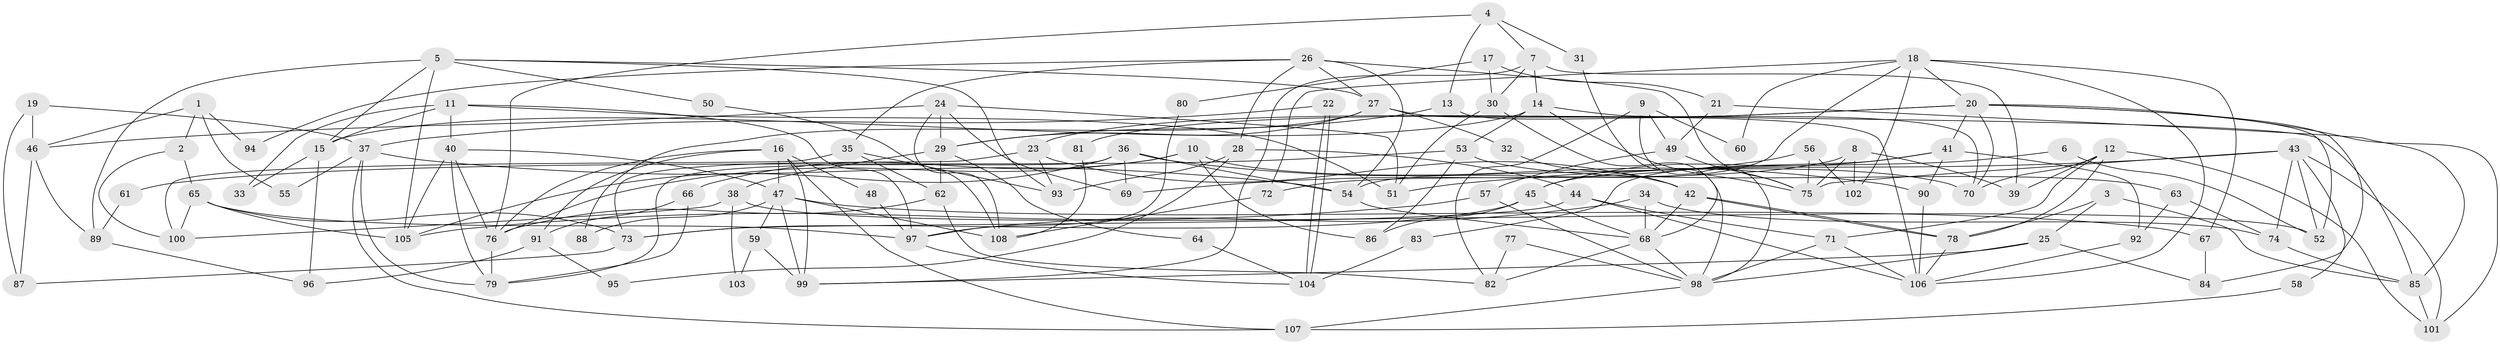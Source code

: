 // coarse degree distribution, {15: 0.018518518518518517, 5: 0.12962962962962962, 11: 0.07407407407407407, 6: 0.14814814814814814, 9: 0.037037037037037035, 7: 0.018518518518518517, 3: 0.18518518518518517, 2: 0.18518518518518517, 8: 0.018518518518518517, 4: 0.12962962962962962, 12: 0.018518518518518517, 14: 0.018518518518518517, 1: 0.018518518518518517}
// Generated by graph-tools (version 1.1) at 2025/51/03/04/25 22:51:08]
// undirected, 108 vertices, 216 edges
graph export_dot {
  node [color=gray90,style=filled];
  1;
  2;
  3;
  4;
  5;
  6;
  7;
  8;
  9;
  10;
  11;
  12;
  13;
  14;
  15;
  16;
  17;
  18;
  19;
  20;
  21;
  22;
  23;
  24;
  25;
  26;
  27;
  28;
  29;
  30;
  31;
  32;
  33;
  34;
  35;
  36;
  37;
  38;
  39;
  40;
  41;
  42;
  43;
  44;
  45;
  46;
  47;
  48;
  49;
  50;
  51;
  52;
  53;
  54;
  55;
  56;
  57;
  58;
  59;
  60;
  61;
  62;
  63;
  64;
  65;
  66;
  67;
  68;
  69;
  70;
  71;
  72;
  73;
  74;
  75;
  76;
  77;
  78;
  79;
  80;
  81;
  82;
  83;
  84;
  85;
  86;
  87;
  88;
  89;
  90;
  91;
  92;
  93;
  94;
  95;
  96;
  97;
  98;
  99;
  100;
  101;
  102;
  103;
  104;
  105;
  106;
  107;
  108;
  1 -- 2;
  1 -- 46;
  1 -- 55;
  1 -- 94;
  2 -- 65;
  2 -- 100;
  3 -- 25;
  3 -- 78;
  3 -- 85;
  4 -- 7;
  4 -- 13;
  4 -- 31;
  4 -- 76;
  5 -- 105;
  5 -- 27;
  5 -- 15;
  5 -- 50;
  5 -- 89;
  5 -- 93;
  6 -- 45;
  6 -- 52;
  7 -- 99;
  7 -- 14;
  7 -- 30;
  7 -- 39;
  8 -- 39;
  8 -- 75;
  8 -- 72;
  8 -- 102;
  9 -- 98;
  9 -- 82;
  9 -- 49;
  9 -- 60;
  10 -- 86;
  10 -- 76;
  10 -- 66;
  10 -- 70;
  11 -- 15;
  11 -- 40;
  11 -- 33;
  11 -- 51;
  11 -- 97;
  12 -- 70;
  12 -- 78;
  12 -- 39;
  12 -- 71;
  12 -- 101;
  13 -- 70;
  13 -- 29;
  14 -- 75;
  14 -- 85;
  14 -- 15;
  14 -- 53;
  15 -- 33;
  15 -- 96;
  16 -- 76;
  16 -- 107;
  16 -- 47;
  16 -- 48;
  16 -- 91;
  16 -- 99;
  17 -- 21;
  17 -- 30;
  17 -- 80;
  18 -- 54;
  18 -- 20;
  18 -- 60;
  18 -- 67;
  18 -- 72;
  18 -- 102;
  18 -- 106;
  19 -- 37;
  19 -- 87;
  19 -- 46;
  20 -- 52;
  20 -- 23;
  20 -- 41;
  20 -- 70;
  20 -- 81;
  20 -- 84;
  20 -- 101;
  21 -- 49;
  21 -- 85;
  22 -- 104;
  22 -- 104;
  22 -- 37;
  23 -- 73;
  23 -- 42;
  23 -- 93;
  24 -- 108;
  24 -- 51;
  24 -- 29;
  24 -- 46;
  24 -- 69;
  25 -- 98;
  25 -- 99;
  25 -- 84;
  26 -- 35;
  26 -- 75;
  26 -- 27;
  26 -- 28;
  26 -- 54;
  26 -- 94;
  27 -- 106;
  27 -- 29;
  27 -- 32;
  27 -- 88;
  28 -- 93;
  28 -- 44;
  28 -- 95;
  29 -- 38;
  29 -- 62;
  29 -- 64;
  30 -- 98;
  30 -- 51;
  31 -- 68;
  32 -- 42;
  34 -- 74;
  34 -- 68;
  34 -- 97;
  35 -- 62;
  35 -- 93;
  35 -- 100;
  36 -- 105;
  36 -- 79;
  36 -- 54;
  36 -- 69;
  36 -- 90;
  37 -- 79;
  37 -- 54;
  37 -- 55;
  37 -- 107;
  38 -- 100;
  38 -- 52;
  38 -- 103;
  40 -- 47;
  40 -- 79;
  40 -- 76;
  40 -- 105;
  41 -- 90;
  41 -- 45;
  41 -- 83;
  41 -- 92;
  42 -- 68;
  42 -- 78;
  42 -- 78;
  43 -- 51;
  43 -- 101;
  43 -- 52;
  43 -- 58;
  43 -- 74;
  43 -- 75;
  44 -- 106;
  44 -- 71;
  44 -- 73;
  45 -- 68;
  45 -- 73;
  45 -- 86;
  46 -- 87;
  46 -- 89;
  47 -- 67;
  47 -- 59;
  47 -- 88;
  47 -- 99;
  47 -- 108;
  48 -- 97;
  49 -- 75;
  49 -- 57;
  50 -- 108;
  53 -- 63;
  53 -- 61;
  53 -- 86;
  54 -- 68;
  56 -- 102;
  56 -- 69;
  56 -- 75;
  57 -- 105;
  57 -- 98;
  58 -- 107;
  59 -- 99;
  59 -- 103;
  61 -- 89;
  62 -- 76;
  62 -- 82;
  63 -- 74;
  63 -- 92;
  64 -- 104;
  65 -- 97;
  65 -- 73;
  65 -- 100;
  65 -- 105;
  66 -- 91;
  66 -- 79;
  67 -- 84;
  68 -- 98;
  68 -- 82;
  71 -- 98;
  71 -- 106;
  72 -- 108;
  73 -- 87;
  74 -- 85;
  76 -- 79;
  77 -- 98;
  77 -- 82;
  78 -- 106;
  80 -- 97;
  81 -- 108;
  83 -- 104;
  85 -- 101;
  89 -- 96;
  90 -- 106;
  91 -- 96;
  91 -- 95;
  92 -- 106;
  97 -- 104;
  98 -- 107;
}
